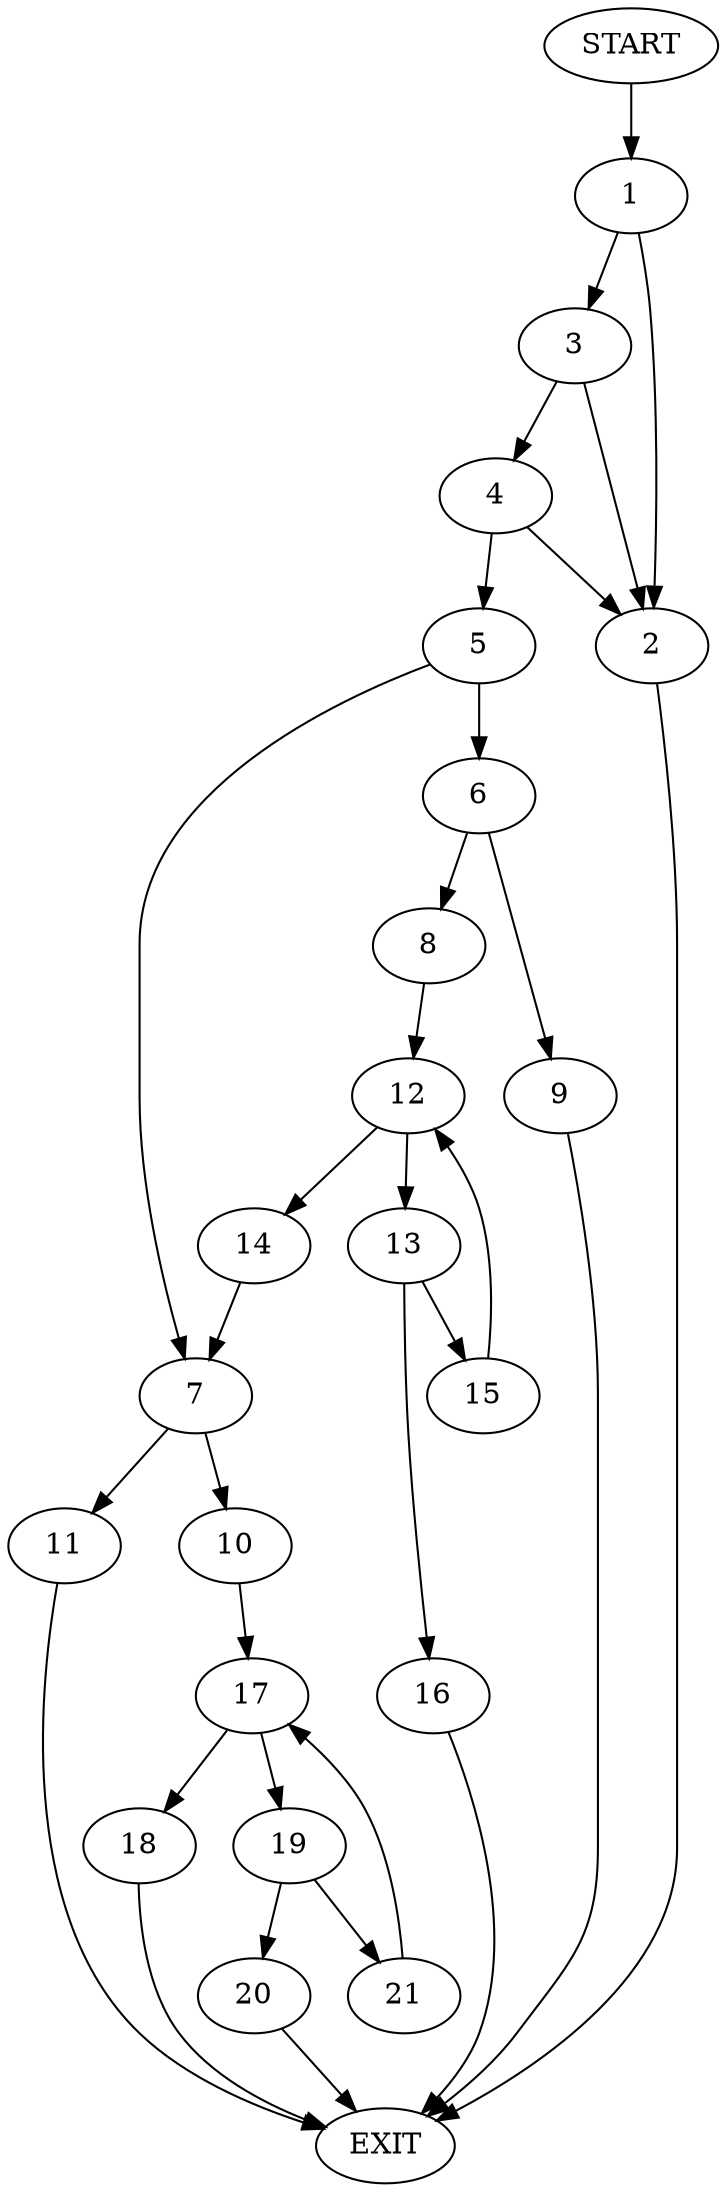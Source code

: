 digraph {
0 [label="START"]
22 [label="EXIT"]
0 -> 1
1 -> 2
1 -> 3
3 -> 2
3 -> 4
2 -> 22
4 -> 2
4 -> 5
5 -> 6
5 -> 7
6 -> 8
6 -> 9
7 -> 10
7 -> 11
8 -> 12
9 -> 22
12 -> 13
12 -> 14
13 -> 15
13 -> 16
14 -> 7
16 -> 22
15 -> 12
10 -> 17
11 -> 22
17 -> 18
17 -> 19
19 -> 20
19 -> 21
18 -> 22
20 -> 22
21 -> 17
}
